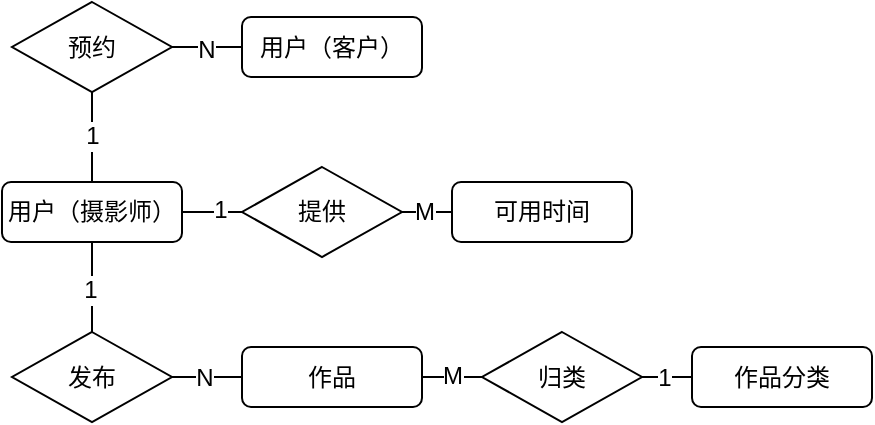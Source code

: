 <mxfile version="26.2.14">
  <diagram name="Page-1" id="9OhKOkV_mPs7GRqaQnFj">
    <mxGraphModel dx="706" dy="779" grid="1" gridSize="15" guides="1" tooltips="1" connect="1" arrows="1" fold="1" page="1" pageScale="1" pageWidth="850" pageHeight="1100" math="0" shadow="0">
      <root>
        <mxCell id="0" />
        <mxCell id="1" parent="0" />
        <mxCell id="NuPOkmNerUYuCZftRO_D-1" value="用户（摄影师）" style="rounded=1;whiteSpace=wrap;html=1;" vertex="1" parent="1">
          <mxGeometry x="90" y="270" width="90" height="30" as="geometry" />
        </mxCell>
        <mxCell id="NuPOkmNerUYuCZftRO_D-23" value="可用时间&lt;span style=&quot;color: rgba(0, 0, 0, 0); font-family: monospace; font-size: 0px; text-align: start; text-wrap-mode: nowrap;&quot;&gt;%3CmxGraphModel%3E%3Croot%3E%3CmxCell%20id%3D%220%22%2F%3E%3CmxCell%20id%3D%221%22%20parent%3D%220%22%2F%3E%3CmxCell%20id%3D%222%22%20value%3D%22%E5%BE%AE%E4%BF%A1%E7%94%A8%E6%88%B7%22%20style%3D%22rounded%3D1%3BwhiteSpace%3Dwrap%3Bhtml%3D1%3B%22%20vertex%3D%221%22%20parent%3D%221%22%3E%3CmxGeometry%20x%3D%2275%22%20y%3D%22270%22%20width%3D%2290%22%20height%3D%2230%22%20as%3D%22geometry%22%2F%3E%3C%2FmxCell%3E%3C%2Froot%3E%3C%2FmxGraphModel%3E&lt;/span&gt;" style="rounded=1;whiteSpace=wrap;html=1;" vertex="1" parent="1">
          <mxGeometry x="315" y="270" width="90" height="30" as="geometry" />
        </mxCell>
        <mxCell id="NuPOkmNerUYuCZftRO_D-24" value="用户（客户）" style="rounded=1;whiteSpace=wrap;html=1;" vertex="1" parent="1">
          <mxGeometry x="210" y="187.5" width="90" height="30" as="geometry" />
        </mxCell>
        <mxCell id="NuPOkmNerUYuCZftRO_D-25" value="提供" style="rhombus;whiteSpace=wrap;html=1;" vertex="1" parent="1">
          <mxGeometry x="210" y="262.5" width="80" height="45" as="geometry" />
        </mxCell>
        <mxCell id="NuPOkmNerUYuCZftRO_D-26" value="" style="endArrow=none;html=1;rounded=0;fontSize=12;startSize=8;endSize=8;curved=1;exitX=1;exitY=0.5;exitDx=0;exitDy=0;entryX=0;entryY=0.5;entryDx=0;entryDy=0;" edge="1" parent="1" source="NuPOkmNerUYuCZftRO_D-1" target="NuPOkmNerUYuCZftRO_D-25">
          <mxGeometry width="50" height="50" relative="1" as="geometry">
            <mxPoint x="345" y="425" as="sourcePoint" />
            <mxPoint x="395" y="375" as="targetPoint" />
          </mxGeometry>
        </mxCell>
        <mxCell id="NuPOkmNerUYuCZftRO_D-28" value="1" style="edgeLabel;html=1;align=center;verticalAlign=middle;resizable=0;points=[];fontSize=12;" vertex="1" connectable="0" parent="NuPOkmNerUYuCZftRO_D-26">
          <mxGeometry x="0.267" y="1" relative="1" as="geometry">
            <mxPoint as="offset" />
          </mxGeometry>
        </mxCell>
        <mxCell id="NuPOkmNerUYuCZftRO_D-27" value="" style="endArrow=none;html=1;rounded=0;fontSize=12;startSize=8;endSize=8;curved=1;exitX=1;exitY=0.5;exitDx=0;exitDy=0;" edge="1" parent="1" source="NuPOkmNerUYuCZftRO_D-25" target="NuPOkmNerUYuCZftRO_D-23">
          <mxGeometry width="50" height="50" relative="1" as="geometry">
            <mxPoint x="345" y="425" as="sourcePoint" />
            <mxPoint x="395" y="375" as="targetPoint" />
          </mxGeometry>
        </mxCell>
        <mxCell id="NuPOkmNerUYuCZftRO_D-29" value="M" style="edgeLabel;html=1;align=center;verticalAlign=middle;resizable=0;points=[];fontSize=12;" vertex="1" connectable="0" parent="NuPOkmNerUYuCZftRO_D-27">
          <mxGeometry x="-0.12" relative="1" as="geometry">
            <mxPoint as="offset" />
          </mxGeometry>
        </mxCell>
        <mxCell id="NuPOkmNerUYuCZftRO_D-31" value="预约" style="rhombus;whiteSpace=wrap;html=1;" vertex="1" parent="1">
          <mxGeometry x="95" y="180" width="80" height="45" as="geometry" />
        </mxCell>
        <mxCell id="NuPOkmNerUYuCZftRO_D-32" value="" style="endArrow=none;html=1;rounded=0;fontSize=12;startSize=8;endSize=8;curved=1;entryX=0.5;entryY=1;entryDx=0;entryDy=0;exitX=0.5;exitY=0;exitDx=0;exitDy=0;" edge="1" parent="1" source="NuPOkmNerUYuCZftRO_D-1" target="NuPOkmNerUYuCZftRO_D-31">
          <mxGeometry width="50" height="50" relative="1" as="geometry">
            <mxPoint x="345" y="425" as="sourcePoint" />
            <mxPoint x="395" y="375" as="targetPoint" />
          </mxGeometry>
        </mxCell>
        <mxCell id="NuPOkmNerUYuCZftRO_D-34" value="1" style="edgeLabel;html=1;align=center;verticalAlign=middle;resizable=0;points=[];fontSize=12;" vertex="1" connectable="0" parent="NuPOkmNerUYuCZftRO_D-32">
          <mxGeometry x="0.022" y="-3" relative="1" as="geometry">
            <mxPoint x="-3" as="offset" />
          </mxGeometry>
        </mxCell>
        <mxCell id="NuPOkmNerUYuCZftRO_D-33" value="" style="endArrow=none;html=1;rounded=0;fontSize=12;startSize=8;endSize=8;curved=1;exitX=1;exitY=0.5;exitDx=0;exitDy=0;entryX=0;entryY=0.5;entryDx=0;entryDy=0;" edge="1" parent="1" source="NuPOkmNerUYuCZftRO_D-31" target="NuPOkmNerUYuCZftRO_D-24">
          <mxGeometry width="50" height="50" relative="1" as="geometry">
            <mxPoint x="345" y="425" as="sourcePoint" />
            <mxPoint x="395" y="375" as="targetPoint" />
          </mxGeometry>
        </mxCell>
        <mxCell id="NuPOkmNerUYuCZftRO_D-35" value="N" style="edgeLabel;html=1;align=center;verticalAlign=middle;resizable=0;points=[];fontSize=12;" vertex="1" connectable="0" parent="NuPOkmNerUYuCZftRO_D-33">
          <mxGeometry x="-0.029" relative="1" as="geometry">
            <mxPoint y="1" as="offset" />
          </mxGeometry>
        </mxCell>
        <mxCell id="NuPOkmNerUYuCZftRO_D-36" value="发布" style="rhombus;whiteSpace=wrap;html=1;" vertex="1" parent="1">
          <mxGeometry x="95" y="345" width="80" height="45" as="geometry" />
        </mxCell>
        <mxCell id="NuPOkmNerUYuCZftRO_D-37" value="作品" style="rounded=1;whiteSpace=wrap;html=1;" vertex="1" parent="1">
          <mxGeometry x="210" y="352.5" width="90" height="30" as="geometry" />
        </mxCell>
        <mxCell id="NuPOkmNerUYuCZftRO_D-38" value="" style="endArrow=none;html=1;rounded=0;fontSize=12;startSize=8;endSize=8;curved=1;entryX=0.5;entryY=1;entryDx=0;entryDy=0;" edge="1" parent="1" source="NuPOkmNerUYuCZftRO_D-36" target="NuPOkmNerUYuCZftRO_D-1">
          <mxGeometry width="50" height="50" relative="1" as="geometry">
            <mxPoint x="345" y="425" as="sourcePoint" />
            <mxPoint x="395" y="375" as="targetPoint" />
          </mxGeometry>
        </mxCell>
        <mxCell id="NuPOkmNerUYuCZftRO_D-40" value="1" style="edgeLabel;html=1;align=center;verticalAlign=middle;resizable=0;points=[];fontSize=12;" vertex="1" connectable="0" parent="NuPOkmNerUYuCZftRO_D-38">
          <mxGeometry x="-0.067" y="1" relative="1" as="geometry">
            <mxPoint as="offset" />
          </mxGeometry>
        </mxCell>
        <mxCell id="NuPOkmNerUYuCZftRO_D-39" value="" style="endArrow=none;html=1;rounded=0;fontSize=12;startSize=8;endSize=8;curved=1;exitX=1;exitY=0.5;exitDx=0;exitDy=0;entryX=0;entryY=0.5;entryDx=0;entryDy=0;" edge="1" parent="1" source="NuPOkmNerUYuCZftRO_D-36" target="NuPOkmNerUYuCZftRO_D-37">
          <mxGeometry width="50" height="50" relative="1" as="geometry">
            <mxPoint x="345" y="425" as="sourcePoint" />
            <mxPoint x="395" y="375" as="targetPoint" />
          </mxGeometry>
        </mxCell>
        <mxCell id="NuPOkmNerUYuCZftRO_D-41" value="N" style="edgeLabel;html=1;align=center;verticalAlign=middle;resizable=0;points=[];fontSize=12;" vertex="1" connectable="0" parent="NuPOkmNerUYuCZftRO_D-39">
          <mxGeometry x="-0.086" y="1" relative="1" as="geometry">
            <mxPoint y="1" as="offset" />
          </mxGeometry>
        </mxCell>
        <mxCell id="NuPOkmNerUYuCZftRO_D-42" value="归类" style="rhombus;whiteSpace=wrap;html=1;" vertex="1" parent="1">
          <mxGeometry x="330" y="345" width="80" height="45" as="geometry" />
        </mxCell>
        <mxCell id="NuPOkmNerUYuCZftRO_D-43" value="作品分类" style="rounded=1;whiteSpace=wrap;html=1;" vertex="1" parent="1">
          <mxGeometry x="435" y="352.5" width="90" height="30" as="geometry" />
        </mxCell>
        <mxCell id="NuPOkmNerUYuCZftRO_D-44" value="" style="endArrow=none;html=1;rounded=0;fontSize=12;startSize=8;endSize=8;curved=1;exitX=1;exitY=0.5;exitDx=0;exitDy=0;entryX=0;entryY=0.5;entryDx=0;entryDy=0;" edge="1" parent="1" source="NuPOkmNerUYuCZftRO_D-37" target="NuPOkmNerUYuCZftRO_D-42">
          <mxGeometry width="50" height="50" relative="1" as="geometry">
            <mxPoint x="345" y="350" as="sourcePoint" />
            <mxPoint x="395" y="300" as="targetPoint" />
          </mxGeometry>
        </mxCell>
        <mxCell id="NuPOkmNerUYuCZftRO_D-47" value="M" style="edgeLabel;html=1;align=center;verticalAlign=middle;resizable=0;points=[];fontSize=12;" vertex="1" connectable="0" parent="NuPOkmNerUYuCZftRO_D-44">
          <mxGeometry y="2" relative="1" as="geometry">
            <mxPoint y="1" as="offset" />
          </mxGeometry>
        </mxCell>
        <mxCell id="NuPOkmNerUYuCZftRO_D-45" value="" style="endArrow=none;html=1;rounded=0;fontSize=12;startSize=8;endSize=8;curved=1;exitX=1;exitY=0.5;exitDx=0;exitDy=0;entryX=0;entryY=0.5;entryDx=0;entryDy=0;" edge="1" parent="1" source="NuPOkmNerUYuCZftRO_D-42" target="NuPOkmNerUYuCZftRO_D-43">
          <mxGeometry width="50" height="50" relative="1" as="geometry">
            <mxPoint x="345" y="350" as="sourcePoint" />
            <mxPoint x="395" y="300" as="targetPoint" />
          </mxGeometry>
        </mxCell>
        <mxCell id="NuPOkmNerUYuCZftRO_D-46" value="1" style="edgeLabel;html=1;align=center;verticalAlign=middle;resizable=0;points=[];fontSize=12;" vertex="1" connectable="0" parent="NuPOkmNerUYuCZftRO_D-45">
          <mxGeometry x="-0.12" y="1" relative="1" as="geometry">
            <mxPoint y="1" as="offset" />
          </mxGeometry>
        </mxCell>
      </root>
    </mxGraphModel>
  </diagram>
</mxfile>
